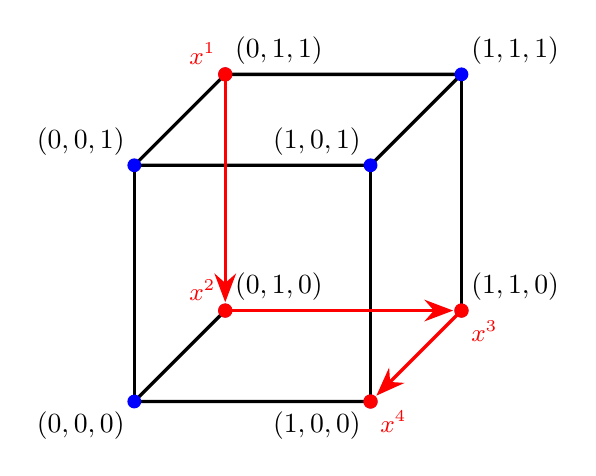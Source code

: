 \begin{tikzpicture}
    % mark apexes of a cube
    \coordinate[label=below left:{$(0,0,0)$}] (A) at (0,0,3);
    \coordinate[label=below left:{$(1,0,0)$}] (B) at (3,0,3);
    \coordinate[label=above right:{$(0,1,0)$}] (C) at (0,0,0);
    \coordinate[label=above right:{$(1,1,0)$}] (D) at (3,0,0);

    \coordinate[label=above left:{$(0,0,1)$}] (E) at (0,3,3);
    \coordinate[label=above left:{$(1,0,1)$}] (F) at (3,3,3); % [label={[shift={(-0.5,0)}]{$(1,0,1)$}}]
    \coordinate[label=above right:{$(0,1,1)$}] (G) at (0,3,0);
    \coordinate[label=above right:{$(1,1,1)$}] (H) at (3,3,0);

    % rename some of them to create a path
    \coordinate[label={[red,font=\small]above left:{$x^1$}}] (G) at (0,3,0);
    \coordinate[label={[red,font=\small]above left:{$x^2$}}] (C) at (0,0,0);
    \coordinate[label={[red,font=\small]below right:{$x^3$}}] (D) at (3,0,0);
    \coordinate[label={[red,font=\small]below right:{$x^4$}}] (B) at (3,0,3);

    % draw the cube
    \draw[very thick] (C) -- (A) -- (B);
    \draw[very thick] (E) -- (G) -- (H) -- (F) -- (E);
    \draw[very thick] (E) -- (A);
    \draw[very thick] (D) -- (H);
    \draw[very thick] (F) -- (B);

    % mark blue points in each apex
    \foreach \point in {A,B,C,D,E,F,G,H}{
        \fill[blue] (\point) circle [radius=2.5pt];
    }

    % mark red points of the path
    \foreach \pathpoint in {G,C,D,B}{
        \fill[red] (\pathpoint) circle [radius=2.6pt];
    }

    % draw arrows in a path
    \draw[red,-{Stealth[scale=1.2]},shorten >= 3pt,line width=1.25pt] (G) -- (C);
    \draw[red,-{Stealth[scale=1.2]},shorten >= 3pt,line width=1.25pt] (C) -- (D);
    \draw[red,-{Stealth[scale=1.2]},shorten >= 3pt,line width=1.25pt] (D) -- (B);

    % some extentions:
    % 1) draw the text near an arrow
    % \draw[-{Stealth[scale=1.2]}, line width=1pt] (A) -- node [left] {$\frac{1-p}{3}$} +(0,2,0);
    % 2) draw circle-arrow near the point
    % \draw[
    %     -{Stealth[scale=1.2]},
    %     line width=1pt,
    % ] (0,0,3) arc (0:355:0.5) node[below right] {$p$};
\end{tikzpicture}